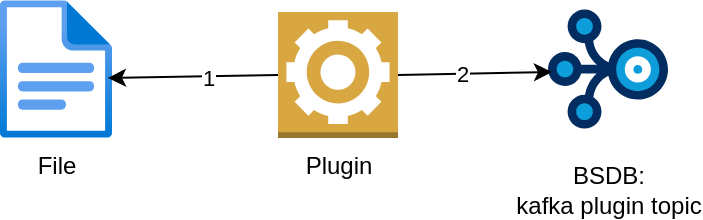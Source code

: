 <mxfile version="28.2.5">
  <diagram name="Page-1" id="3CQeFE8pSnRTFYxuiOTq">
    <mxGraphModel dx="1030" dy="705" grid="1" gridSize="10" guides="1" tooltips="1" connect="1" arrows="1" fold="1" page="1" pageScale="1" pageWidth="827" pageHeight="1169" math="0" shadow="0">
      <root>
        <mxCell id="0" />
        <mxCell id="1" parent="0" />
        <mxCell id="6nkrmP5nMwGoG4QCLDFe-1" value="File" style="image;aspect=fixed;html=1;points=[];align=center;fontSize=12;image=img/lib/azure2/general/File.svg;" vertex="1" parent="1">
          <mxGeometry x="80" y="120" width="56.0" height="69" as="geometry" />
        </mxCell>
        <mxCell id="6nkrmP5nMwGoG4QCLDFe-2" value="Plugin" style="outlineConnect=0;dashed=0;verticalLabelPosition=bottom;verticalAlign=top;align=center;html=1;shape=mxgraph.aws3.worker;fillColor=#D9A741;gradientColor=none;" vertex="1" parent="1">
          <mxGeometry x="219" y="126" width="60" height="63" as="geometry" />
        </mxCell>
        <mxCell id="6nkrmP5nMwGoG4QCLDFe-3" value="BSDB:&lt;div&gt;kafka plugin topic&lt;/div&gt;" style="verticalLabelPosition=bottom;aspect=fixed;html=1;shape=mxgraph.salesforce.stream;fillColorStyles=fillColor2,fillColor3,fillColor4;fillColor2=#032d60;fillColor3=#0d9dda;fillColor4=#ffffff;fillColor=none;strokeColor=none;" vertex="1" parent="1">
          <mxGeometry x="354" y="124.5" width="60" height="60" as="geometry" />
        </mxCell>
        <mxCell id="6nkrmP5nMwGoG4QCLDFe-4" value="" style="endArrow=classic;html=1;rounded=0;entryX=0.964;entryY=0.565;entryDx=0;entryDy=0;entryPerimeter=0;exitX=0;exitY=0.5;exitDx=0;exitDy=0;exitPerimeter=0;" edge="1" parent="1" source="6nkrmP5nMwGoG4QCLDFe-2" target="6nkrmP5nMwGoG4QCLDFe-1">
          <mxGeometry width="50" height="50" relative="1" as="geometry">
            <mxPoint x="390" y="390" as="sourcePoint" />
            <mxPoint x="440" y="340" as="targetPoint" />
          </mxGeometry>
        </mxCell>
        <mxCell id="6nkrmP5nMwGoG4QCLDFe-6" value="1" style="edgeLabel;html=1;align=center;verticalAlign=middle;resizable=0;points=[];" vertex="1" connectable="0" parent="6nkrmP5nMwGoG4QCLDFe-4">
          <mxGeometry x="-0.163" y="1" relative="1" as="geometry">
            <mxPoint as="offset" />
          </mxGeometry>
        </mxCell>
        <mxCell id="6nkrmP5nMwGoG4QCLDFe-5" value="" style="endArrow=classic;html=1;rounded=0;exitX=1;exitY=0.5;exitDx=0;exitDy=0;exitPerimeter=0;entryX=0.033;entryY=0.525;entryDx=0;entryDy=0;entryPerimeter=0;" edge="1" parent="1" source="6nkrmP5nMwGoG4QCLDFe-2" target="6nkrmP5nMwGoG4QCLDFe-3">
          <mxGeometry width="50" height="50" relative="1" as="geometry">
            <mxPoint x="390" y="390" as="sourcePoint" />
            <mxPoint x="440" y="340" as="targetPoint" />
          </mxGeometry>
        </mxCell>
        <mxCell id="6nkrmP5nMwGoG4QCLDFe-7" value="2" style="edgeLabel;html=1;align=center;verticalAlign=middle;resizable=0;points=[];" vertex="1" connectable="0" parent="6nkrmP5nMwGoG4QCLDFe-5">
          <mxGeometry x="-0.184" relative="1" as="geometry">
            <mxPoint as="offset" />
          </mxGeometry>
        </mxCell>
      </root>
    </mxGraphModel>
  </diagram>
</mxfile>
